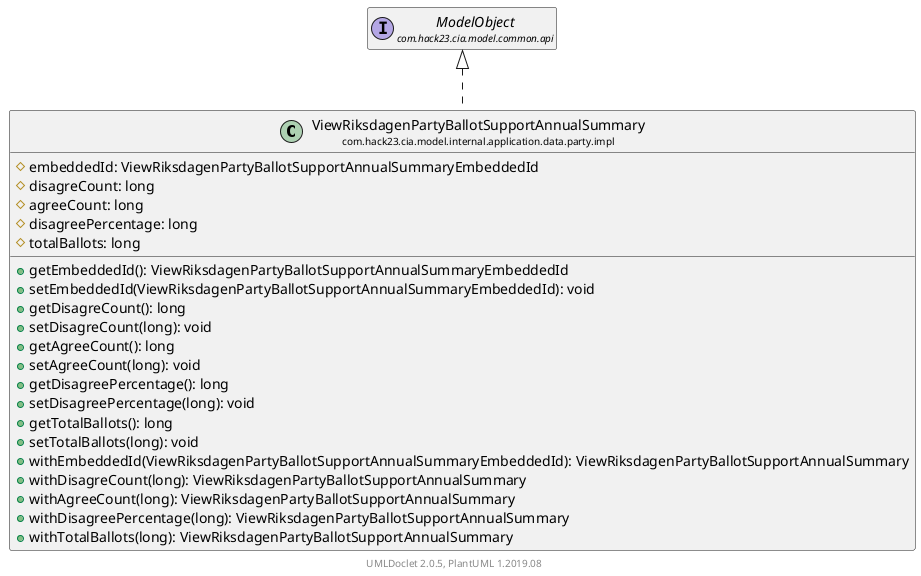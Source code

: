 @startuml
    set namespaceSeparator none
    hide empty fields
    hide empty methods

    class "<size:14>ViewRiksdagenPartyBallotSupportAnnualSummary\n<size:10>com.hack23.cia.model.internal.application.data.party.impl" as com.hack23.cia.model.internal.application.data.party.impl.ViewRiksdagenPartyBallotSupportAnnualSummary [[ViewRiksdagenPartyBallotSupportAnnualSummary.html]] {
        #embeddedId: ViewRiksdagenPartyBallotSupportAnnualSummaryEmbeddedId
        #disagreCount: long
        #agreeCount: long
        #disagreePercentage: long
        #totalBallots: long
        +getEmbeddedId(): ViewRiksdagenPartyBallotSupportAnnualSummaryEmbeddedId
        +setEmbeddedId(ViewRiksdagenPartyBallotSupportAnnualSummaryEmbeddedId): void
        +getDisagreCount(): long
        +setDisagreCount(long): void
        +getAgreeCount(): long
        +setAgreeCount(long): void
        +getDisagreePercentage(): long
        +setDisagreePercentage(long): void
        +getTotalBallots(): long
        +setTotalBallots(long): void
        +withEmbeddedId(ViewRiksdagenPartyBallotSupportAnnualSummaryEmbeddedId): ViewRiksdagenPartyBallotSupportAnnualSummary
        +withDisagreCount(long): ViewRiksdagenPartyBallotSupportAnnualSummary
        +withAgreeCount(long): ViewRiksdagenPartyBallotSupportAnnualSummary
        +withDisagreePercentage(long): ViewRiksdagenPartyBallotSupportAnnualSummary
        +withTotalBallots(long): ViewRiksdagenPartyBallotSupportAnnualSummary
    }

    interface "<size:14>ModelObject\n<size:10>com.hack23.cia.model.common.api" as com.hack23.cia.model.common.api.ModelObject

    com.hack23.cia.model.common.api.ModelObject <|.. com.hack23.cia.model.internal.application.data.party.impl.ViewRiksdagenPartyBallotSupportAnnualSummary

    center footer UMLDoclet 2.0.5, PlantUML 1.2019.08
@enduml
